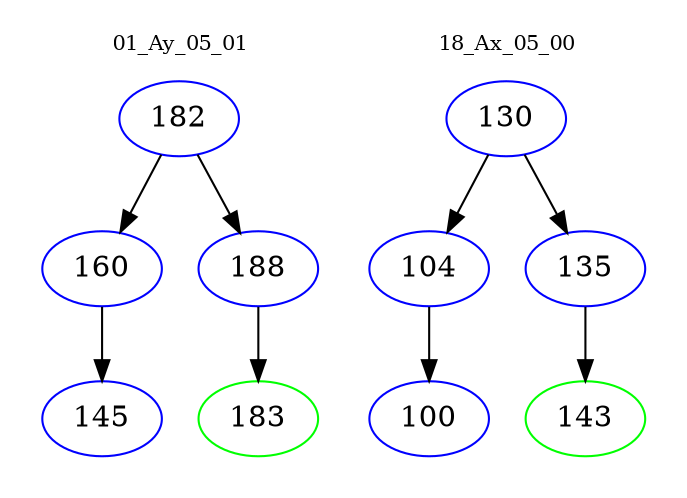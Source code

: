 digraph{
subgraph cluster_0 {
color = white
label = "01_Ay_05_01";
fontsize=10;
T0_182 [label="182", color="blue"]
T0_182 -> T0_160 [color="black"]
T0_160 [label="160", color="blue"]
T0_160 -> T0_145 [color="black"]
T0_145 [label="145", color="blue"]
T0_182 -> T0_188 [color="black"]
T0_188 [label="188", color="blue"]
T0_188 -> T0_183 [color="black"]
T0_183 [label="183", color="green"]
}
subgraph cluster_1 {
color = white
label = "18_Ax_05_00";
fontsize=10;
T1_130 [label="130", color="blue"]
T1_130 -> T1_104 [color="black"]
T1_104 [label="104", color="blue"]
T1_104 -> T1_100 [color="black"]
T1_100 [label="100", color="blue"]
T1_130 -> T1_135 [color="black"]
T1_135 [label="135", color="blue"]
T1_135 -> T1_143 [color="black"]
T1_143 [label="143", color="green"]
}
}
